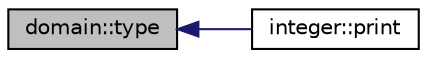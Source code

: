 digraph "domain::type"
{
  edge [fontname="Helvetica",fontsize="10",labelfontname="Helvetica",labelfontsize="10"];
  node [fontname="Helvetica",fontsize="10",shape=record];
  rankdir="LR";
  Node242 [label="domain::type",height=0.2,width=0.4,color="black", fillcolor="grey75", style="filled", fontcolor="black"];
  Node242 -> Node243 [dir="back",color="midnightblue",fontsize="10",style="solid",fontname="Helvetica"];
  Node243 [label="integer::print",height=0.2,width=0.4,color="black", fillcolor="white", style="filled",URL="$d0/de5/classinteger.html#a8aef91d98e8edc8d895c1d6cfc35677b"];
}
